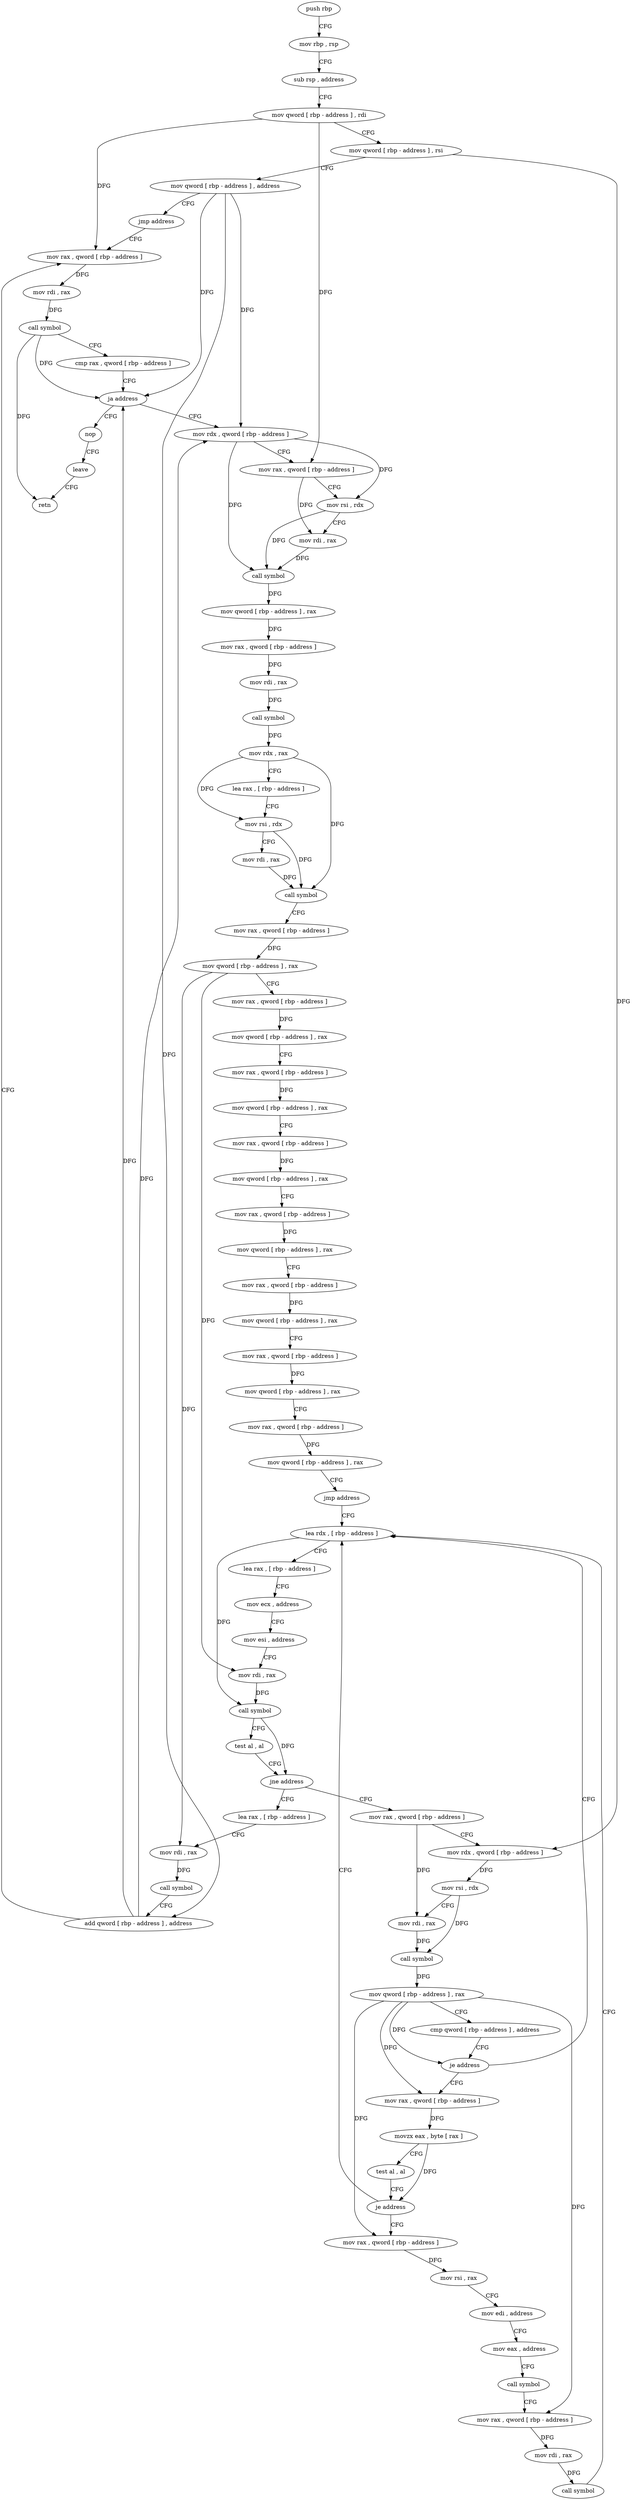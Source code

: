 digraph "func" {
"4219726" [label = "push rbp" ]
"4219727" [label = "mov rbp , rsp" ]
"4219730" [label = "sub rsp , address" ]
"4219737" [label = "mov qword [ rbp - address ] , rdi" ]
"4219741" [label = "mov qword [ rbp - address ] , rsi" ]
"4219745" [label = "mov qword [ rbp - address ] , address" ]
"4219753" [label = "jmp address" ]
"4220020" [label = "mov rax , qword [ rbp - address ]" ]
"4220024" [label = "mov rdi , rax" ]
"4220027" [label = "call symbol" ]
"4220032" [label = "cmp rax , qword [ rbp - address ]" ]
"4220036" [label = "ja address" ]
"4219758" [label = "mov rdx , qword [ rbp - address ]" ]
"4220042" [label = "nop" ]
"4219762" [label = "mov rax , qword [ rbp - address ]" ]
"4219766" [label = "mov rsi , rdx" ]
"4219769" [label = "mov rdi , rax" ]
"4219772" [label = "call symbol" ]
"4219777" [label = "mov qword [ rbp - address ] , rax" ]
"4219781" [label = "mov rax , qword [ rbp - address ]" ]
"4219785" [label = "mov rdi , rax" ]
"4219788" [label = "call symbol" ]
"4219793" [label = "mov rdx , rax" ]
"4219796" [label = "lea rax , [ rbp - address ]" ]
"4219803" [label = "mov rsi , rdx" ]
"4219806" [label = "mov rdi , rax" ]
"4219809" [label = "call symbol" ]
"4219814" [label = "mov rax , qword [ rbp - address ]" ]
"4219821" [label = "mov qword [ rbp - address ] , rax" ]
"4219825" [label = "mov rax , qword [ rbp - address ]" ]
"4219832" [label = "mov qword [ rbp - address ] , rax" ]
"4219836" [label = "mov rax , qword [ rbp - address ]" ]
"4219843" [label = "mov qword [ rbp - address ] , rax" ]
"4219847" [label = "mov rax , qword [ rbp - address ]" ]
"4219854" [label = "mov qword [ rbp - address ] , rax" ]
"4219858" [label = "mov rax , qword [ rbp - address ]" ]
"4219865" [label = "mov qword [ rbp - address ] , rax" ]
"4219869" [label = "mov rax , qword [ rbp - address ]" ]
"4219876" [label = "mov qword [ rbp - address ] , rax" ]
"4219880" [label = "mov rax , qword [ rbp - address ]" ]
"4219884" [label = "mov qword [ rbp - address ] , rax" ]
"4219888" [label = "mov rax , qword [ rbp - address ]" ]
"4219892" [label = "mov qword [ rbp - address ] , rax" ]
"4219896" [label = "jmp address" ]
"4219973" [label = "lea rdx , [ rbp - address ]" ]
"4220043" [label = "leave" ]
"4220044" [label = "retn" ]
"4219977" [label = "lea rax , [ rbp - address ]" ]
"4219981" [label = "mov ecx , address" ]
"4219986" [label = "mov esi , address" ]
"4219991" [label = "mov rdi , rax" ]
"4219994" [label = "call symbol" ]
"4219999" [label = "test al , al" ]
"4220001" [label = "jne address" ]
"4219898" [label = "mov rax , qword [ rbp - address ]" ]
"4220003" [label = "lea rax , [ rbp - address ]" ]
"4219902" [label = "mov rdx , qword [ rbp - address ]" ]
"4219906" [label = "mov rsi , rdx" ]
"4219909" [label = "mov rdi , rax" ]
"4219912" [label = "call symbol" ]
"4219917" [label = "mov qword [ rbp - address ] , rax" ]
"4219921" [label = "cmp qword [ rbp - address ] , address" ]
"4219926" [label = "je address" ]
"4219928" [label = "mov rax , qword [ rbp - address ]" ]
"4220007" [label = "mov rdi , rax" ]
"4220010" [label = "call symbol" ]
"4220015" [label = "add qword [ rbp - address ] , address" ]
"4219932" [label = "movzx eax , byte [ rax ]" ]
"4219935" [label = "test al , al" ]
"4219937" [label = "je address" ]
"4219939" [label = "mov rax , qword [ rbp - address ]" ]
"4219943" [label = "mov rsi , rax" ]
"4219946" [label = "mov edi , address" ]
"4219951" [label = "mov eax , address" ]
"4219956" [label = "call symbol" ]
"4219961" [label = "mov rax , qword [ rbp - address ]" ]
"4219965" [label = "mov rdi , rax" ]
"4219968" [label = "call symbol" ]
"4219726" -> "4219727" [ label = "CFG" ]
"4219727" -> "4219730" [ label = "CFG" ]
"4219730" -> "4219737" [ label = "CFG" ]
"4219737" -> "4219741" [ label = "CFG" ]
"4219737" -> "4220020" [ label = "DFG" ]
"4219737" -> "4219762" [ label = "DFG" ]
"4219741" -> "4219745" [ label = "CFG" ]
"4219741" -> "4219902" [ label = "DFG" ]
"4219745" -> "4219753" [ label = "CFG" ]
"4219745" -> "4220036" [ label = "DFG" ]
"4219745" -> "4219758" [ label = "DFG" ]
"4219745" -> "4220015" [ label = "DFG" ]
"4219753" -> "4220020" [ label = "CFG" ]
"4220020" -> "4220024" [ label = "DFG" ]
"4220024" -> "4220027" [ label = "DFG" ]
"4220027" -> "4220032" [ label = "CFG" ]
"4220027" -> "4220036" [ label = "DFG" ]
"4220027" -> "4220044" [ label = "DFG" ]
"4220032" -> "4220036" [ label = "CFG" ]
"4220036" -> "4219758" [ label = "CFG" ]
"4220036" -> "4220042" [ label = "CFG" ]
"4219758" -> "4219762" [ label = "CFG" ]
"4219758" -> "4219766" [ label = "DFG" ]
"4219758" -> "4219772" [ label = "DFG" ]
"4220042" -> "4220043" [ label = "CFG" ]
"4219762" -> "4219766" [ label = "CFG" ]
"4219762" -> "4219769" [ label = "DFG" ]
"4219766" -> "4219769" [ label = "CFG" ]
"4219766" -> "4219772" [ label = "DFG" ]
"4219769" -> "4219772" [ label = "DFG" ]
"4219772" -> "4219777" [ label = "DFG" ]
"4219777" -> "4219781" [ label = "DFG" ]
"4219781" -> "4219785" [ label = "DFG" ]
"4219785" -> "4219788" [ label = "DFG" ]
"4219788" -> "4219793" [ label = "DFG" ]
"4219793" -> "4219796" [ label = "CFG" ]
"4219793" -> "4219803" [ label = "DFG" ]
"4219793" -> "4219809" [ label = "DFG" ]
"4219796" -> "4219803" [ label = "CFG" ]
"4219803" -> "4219806" [ label = "CFG" ]
"4219803" -> "4219809" [ label = "DFG" ]
"4219806" -> "4219809" [ label = "DFG" ]
"4219809" -> "4219814" [ label = "CFG" ]
"4219814" -> "4219821" [ label = "DFG" ]
"4219821" -> "4219825" [ label = "CFG" ]
"4219821" -> "4219991" [ label = "DFG" ]
"4219821" -> "4220007" [ label = "DFG" ]
"4219825" -> "4219832" [ label = "DFG" ]
"4219832" -> "4219836" [ label = "CFG" ]
"4219836" -> "4219843" [ label = "DFG" ]
"4219843" -> "4219847" [ label = "CFG" ]
"4219847" -> "4219854" [ label = "DFG" ]
"4219854" -> "4219858" [ label = "CFG" ]
"4219858" -> "4219865" [ label = "DFG" ]
"4219865" -> "4219869" [ label = "CFG" ]
"4219869" -> "4219876" [ label = "DFG" ]
"4219876" -> "4219880" [ label = "CFG" ]
"4219880" -> "4219884" [ label = "DFG" ]
"4219884" -> "4219888" [ label = "CFG" ]
"4219888" -> "4219892" [ label = "DFG" ]
"4219892" -> "4219896" [ label = "CFG" ]
"4219896" -> "4219973" [ label = "CFG" ]
"4219973" -> "4219977" [ label = "CFG" ]
"4219973" -> "4219994" [ label = "DFG" ]
"4220043" -> "4220044" [ label = "CFG" ]
"4219977" -> "4219981" [ label = "CFG" ]
"4219981" -> "4219986" [ label = "CFG" ]
"4219986" -> "4219991" [ label = "CFG" ]
"4219991" -> "4219994" [ label = "DFG" ]
"4219994" -> "4219999" [ label = "CFG" ]
"4219994" -> "4220001" [ label = "DFG" ]
"4219999" -> "4220001" [ label = "CFG" ]
"4220001" -> "4219898" [ label = "CFG" ]
"4220001" -> "4220003" [ label = "CFG" ]
"4219898" -> "4219902" [ label = "CFG" ]
"4219898" -> "4219909" [ label = "DFG" ]
"4220003" -> "4220007" [ label = "CFG" ]
"4219902" -> "4219906" [ label = "DFG" ]
"4219906" -> "4219909" [ label = "CFG" ]
"4219906" -> "4219912" [ label = "DFG" ]
"4219909" -> "4219912" [ label = "DFG" ]
"4219912" -> "4219917" [ label = "DFG" ]
"4219917" -> "4219921" [ label = "CFG" ]
"4219917" -> "4219926" [ label = "DFG" ]
"4219917" -> "4219928" [ label = "DFG" ]
"4219917" -> "4219939" [ label = "DFG" ]
"4219917" -> "4219961" [ label = "DFG" ]
"4219921" -> "4219926" [ label = "CFG" ]
"4219926" -> "4219973" [ label = "CFG" ]
"4219926" -> "4219928" [ label = "CFG" ]
"4219928" -> "4219932" [ label = "DFG" ]
"4220007" -> "4220010" [ label = "DFG" ]
"4220010" -> "4220015" [ label = "CFG" ]
"4220015" -> "4220020" [ label = "CFG" ]
"4220015" -> "4220036" [ label = "DFG" ]
"4220015" -> "4219758" [ label = "DFG" ]
"4219932" -> "4219935" [ label = "CFG" ]
"4219932" -> "4219937" [ label = "DFG" ]
"4219935" -> "4219937" [ label = "CFG" ]
"4219937" -> "4219973" [ label = "CFG" ]
"4219937" -> "4219939" [ label = "CFG" ]
"4219939" -> "4219943" [ label = "DFG" ]
"4219943" -> "4219946" [ label = "CFG" ]
"4219946" -> "4219951" [ label = "CFG" ]
"4219951" -> "4219956" [ label = "CFG" ]
"4219956" -> "4219961" [ label = "CFG" ]
"4219961" -> "4219965" [ label = "DFG" ]
"4219965" -> "4219968" [ label = "DFG" ]
"4219968" -> "4219973" [ label = "CFG" ]
}
